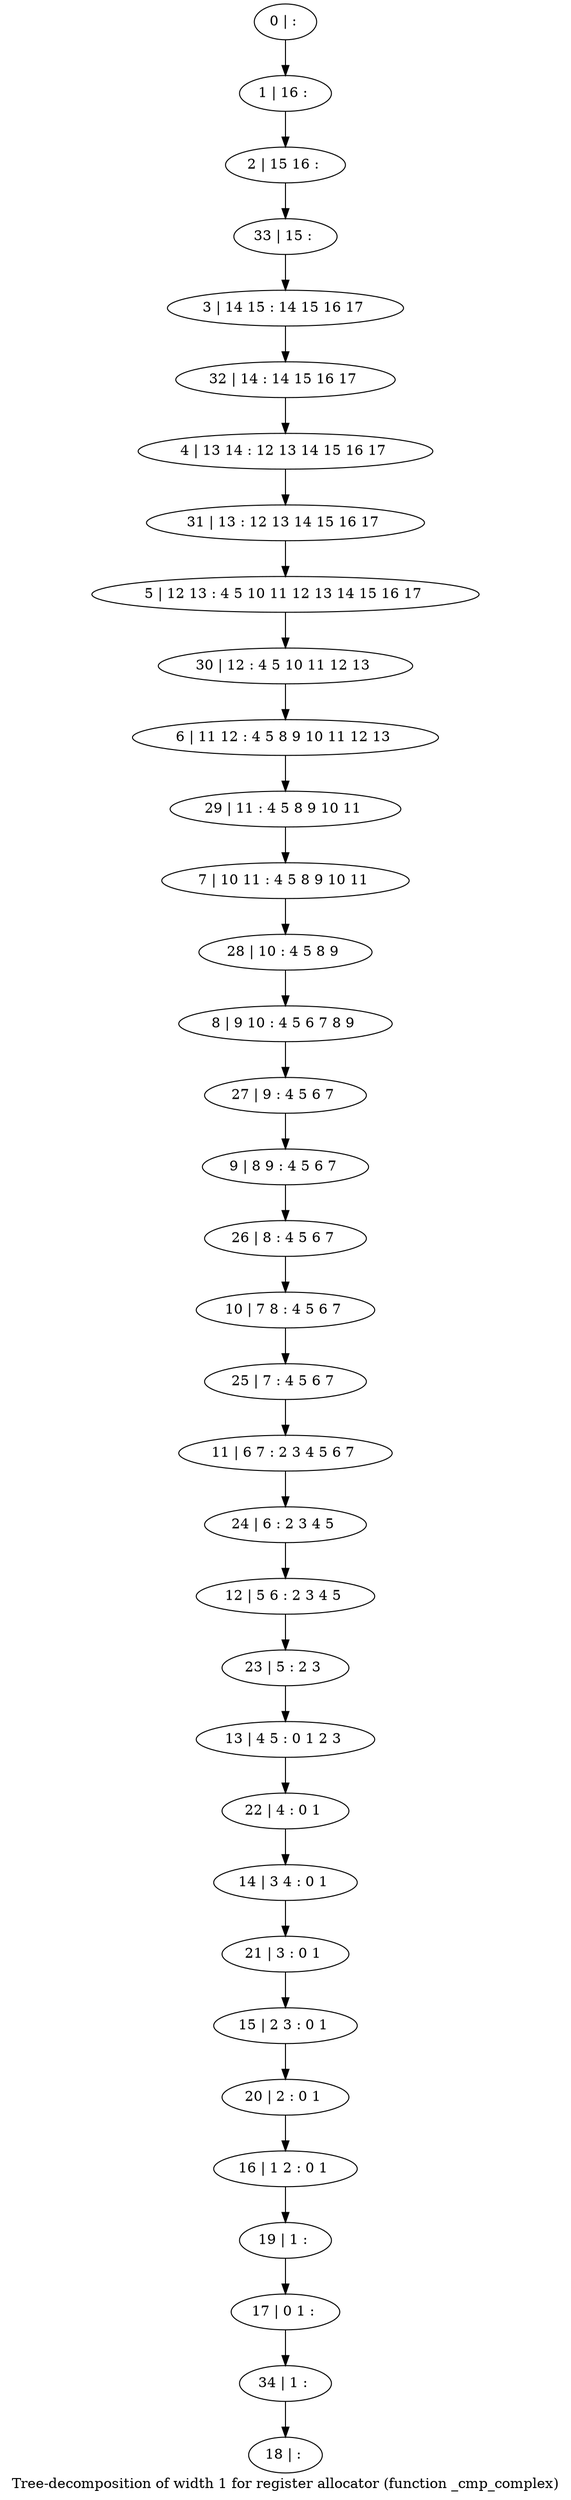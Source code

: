digraph G {
graph [label="Tree-decomposition of width 1 for register allocator (function _cmp_complex)"]
0[label="0 | : "];
1[label="1 | 16 : "];
2[label="2 | 15 16 : "];
3[label="3 | 14 15 : 14 15 16 17 "];
4[label="4 | 13 14 : 12 13 14 15 16 17 "];
5[label="5 | 12 13 : 4 5 10 11 12 13 14 15 16 17 "];
6[label="6 | 11 12 : 4 5 8 9 10 11 12 13 "];
7[label="7 | 10 11 : 4 5 8 9 10 11 "];
8[label="8 | 9 10 : 4 5 6 7 8 9 "];
9[label="9 | 8 9 : 4 5 6 7 "];
10[label="10 | 7 8 : 4 5 6 7 "];
11[label="11 | 6 7 : 2 3 4 5 6 7 "];
12[label="12 | 5 6 : 2 3 4 5 "];
13[label="13 | 4 5 : 0 1 2 3 "];
14[label="14 | 3 4 : 0 1 "];
15[label="15 | 2 3 : 0 1 "];
16[label="16 | 1 2 : 0 1 "];
17[label="17 | 0 1 : "];
18[label="18 | : "];
19[label="19 | 1 : "];
20[label="20 | 2 : 0 1 "];
21[label="21 | 3 : 0 1 "];
22[label="22 | 4 : 0 1 "];
23[label="23 | 5 : 2 3 "];
24[label="24 | 6 : 2 3 4 5 "];
25[label="25 | 7 : 4 5 6 7 "];
26[label="26 | 8 : 4 5 6 7 "];
27[label="27 | 9 : 4 5 6 7 "];
28[label="28 | 10 : 4 5 8 9 "];
29[label="29 | 11 : 4 5 8 9 10 11 "];
30[label="30 | 12 : 4 5 10 11 12 13 "];
31[label="31 | 13 : 12 13 14 15 16 17 "];
32[label="32 | 14 : 14 15 16 17 "];
33[label="33 | 15 : "];
34[label="34 | 1 : "];
0->1 ;
1->2 ;
19->17 ;
16->19 ;
20->16 ;
15->20 ;
21->15 ;
14->21 ;
22->14 ;
13->22 ;
23->13 ;
12->23 ;
24->12 ;
11->24 ;
25->11 ;
10->25 ;
26->10 ;
9->26 ;
27->9 ;
8->27 ;
28->8 ;
7->28 ;
29->7 ;
6->29 ;
30->6 ;
5->30 ;
31->5 ;
4->31 ;
32->4 ;
3->32 ;
33->3 ;
2->33 ;
34->18 ;
17->34 ;
}
